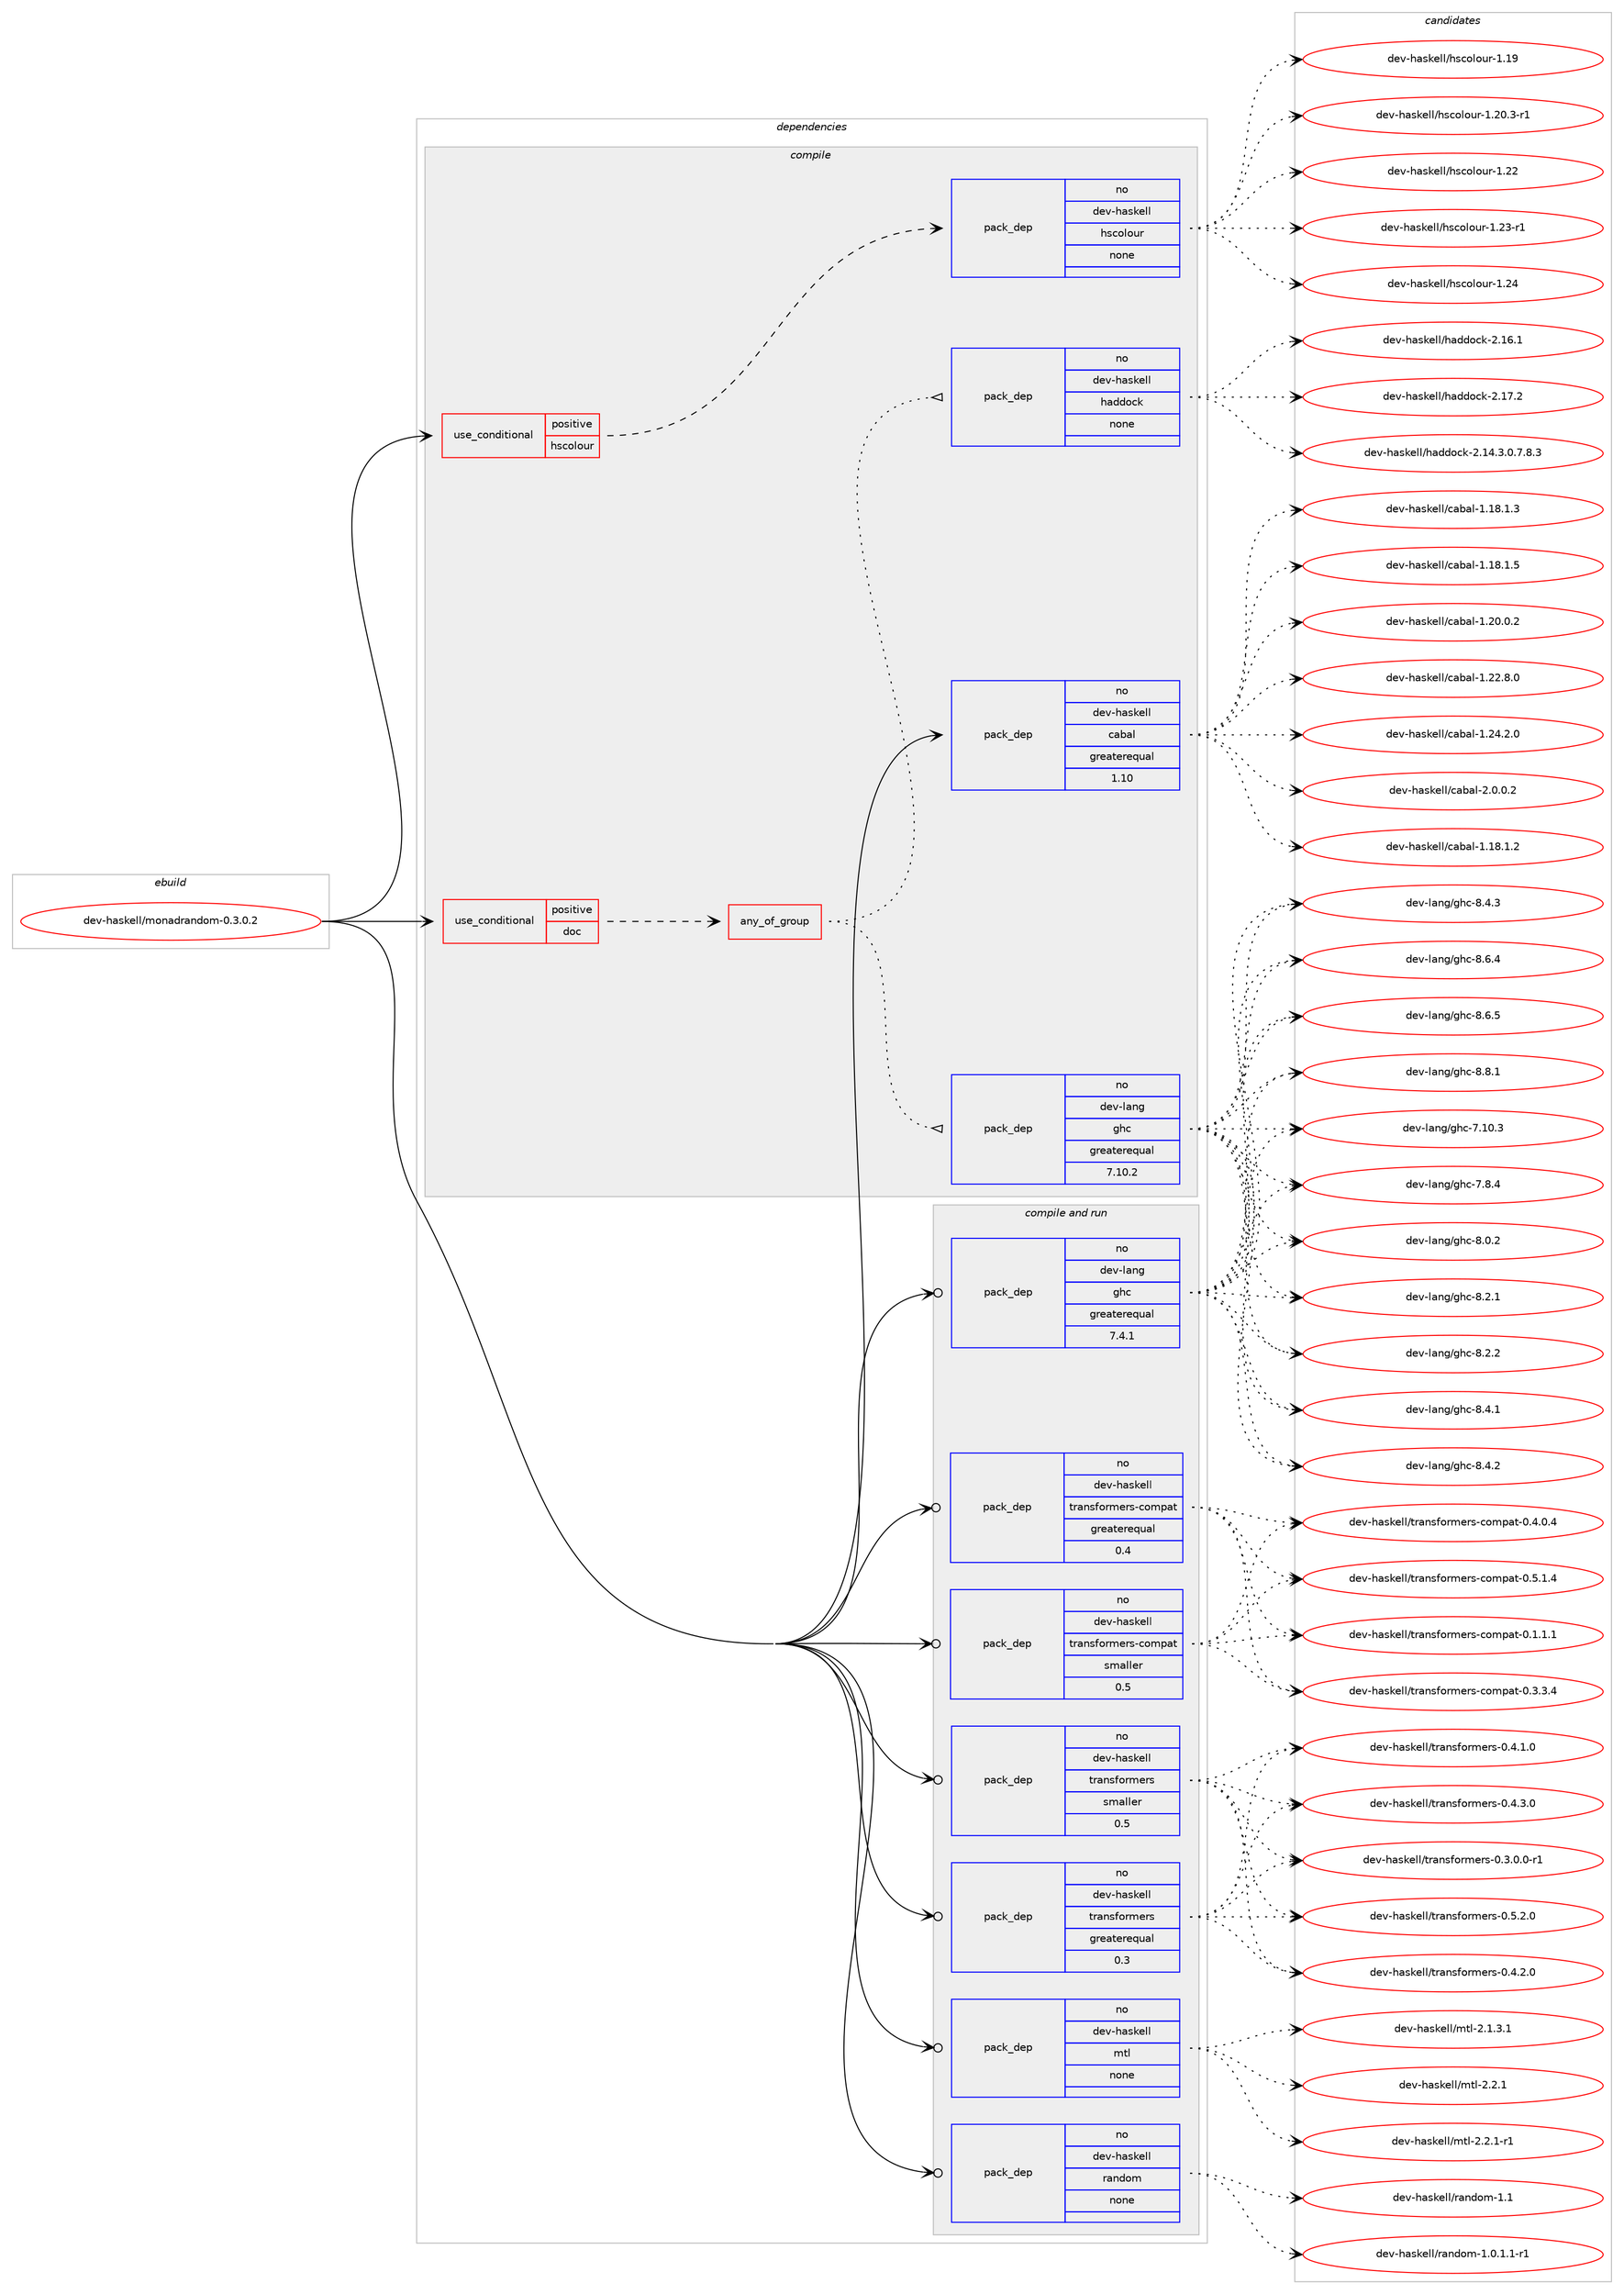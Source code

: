 digraph prolog {

# *************
# Graph options
# *************

newrank=true;
concentrate=true;
compound=true;
graph [rankdir=LR,fontname=Helvetica,fontsize=10,ranksep=1.5];#, ranksep=2.5, nodesep=0.2];
edge  [arrowhead=vee];
node  [fontname=Helvetica,fontsize=10];

# **********
# The ebuild
# **********

subgraph cluster_leftcol {
color=gray;
rank=same;
label=<<i>ebuild</i>>;
id [label="dev-haskell/monadrandom-0.3.0.2", color=red, width=4, href="../dev-haskell/monadrandom-0.3.0.2.svg"];
}

# ****************
# The dependencies
# ****************

subgraph cluster_midcol {
color=gray;
label=<<i>dependencies</i>>;
subgraph cluster_compile {
fillcolor="#eeeeee";
style=filled;
label=<<i>compile</i>>;
subgraph cond126815 {
dependency539470 [label=<<TABLE BORDER="0" CELLBORDER="1" CELLSPACING="0" CELLPADDING="4"><TR><TD ROWSPAN="3" CELLPADDING="10">use_conditional</TD></TR><TR><TD>positive</TD></TR><TR><TD>doc</TD></TR></TABLE>>, shape=none, color=red];
subgraph any10205 {
dependency539471 [label=<<TABLE BORDER="0" CELLBORDER="1" CELLSPACING="0" CELLPADDING="4"><TR><TD CELLPADDING="10">any_of_group</TD></TR></TABLE>>, shape=none, color=red];subgraph pack402093 {
dependency539472 [label=<<TABLE BORDER="0" CELLBORDER="1" CELLSPACING="0" CELLPADDING="4" WIDTH="220"><TR><TD ROWSPAN="6" CELLPADDING="30">pack_dep</TD></TR><TR><TD WIDTH="110">no</TD></TR><TR><TD>dev-haskell</TD></TR><TR><TD>haddock</TD></TR><TR><TD>none</TD></TR><TR><TD></TD></TR></TABLE>>, shape=none, color=blue];
}
dependency539471:e -> dependency539472:w [weight=20,style="dotted",arrowhead="oinv"];
subgraph pack402094 {
dependency539473 [label=<<TABLE BORDER="0" CELLBORDER="1" CELLSPACING="0" CELLPADDING="4" WIDTH="220"><TR><TD ROWSPAN="6" CELLPADDING="30">pack_dep</TD></TR><TR><TD WIDTH="110">no</TD></TR><TR><TD>dev-lang</TD></TR><TR><TD>ghc</TD></TR><TR><TD>greaterequal</TD></TR><TR><TD>7.10.2</TD></TR></TABLE>>, shape=none, color=blue];
}
dependency539471:e -> dependency539473:w [weight=20,style="dotted",arrowhead="oinv"];
}
dependency539470:e -> dependency539471:w [weight=20,style="dashed",arrowhead="vee"];
}
id:e -> dependency539470:w [weight=20,style="solid",arrowhead="vee"];
subgraph cond126816 {
dependency539474 [label=<<TABLE BORDER="0" CELLBORDER="1" CELLSPACING="0" CELLPADDING="4"><TR><TD ROWSPAN="3" CELLPADDING="10">use_conditional</TD></TR><TR><TD>positive</TD></TR><TR><TD>hscolour</TD></TR></TABLE>>, shape=none, color=red];
subgraph pack402095 {
dependency539475 [label=<<TABLE BORDER="0" CELLBORDER="1" CELLSPACING="0" CELLPADDING="4" WIDTH="220"><TR><TD ROWSPAN="6" CELLPADDING="30">pack_dep</TD></TR><TR><TD WIDTH="110">no</TD></TR><TR><TD>dev-haskell</TD></TR><TR><TD>hscolour</TD></TR><TR><TD>none</TD></TR><TR><TD></TD></TR></TABLE>>, shape=none, color=blue];
}
dependency539474:e -> dependency539475:w [weight=20,style="dashed",arrowhead="vee"];
}
id:e -> dependency539474:w [weight=20,style="solid",arrowhead="vee"];
subgraph pack402096 {
dependency539476 [label=<<TABLE BORDER="0" CELLBORDER="1" CELLSPACING="0" CELLPADDING="4" WIDTH="220"><TR><TD ROWSPAN="6" CELLPADDING="30">pack_dep</TD></TR><TR><TD WIDTH="110">no</TD></TR><TR><TD>dev-haskell</TD></TR><TR><TD>cabal</TD></TR><TR><TD>greaterequal</TD></TR><TR><TD>1.10</TD></TR></TABLE>>, shape=none, color=blue];
}
id:e -> dependency539476:w [weight=20,style="solid",arrowhead="vee"];
}
subgraph cluster_compileandrun {
fillcolor="#eeeeee";
style=filled;
label=<<i>compile and run</i>>;
subgraph pack402097 {
dependency539477 [label=<<TABLE BORDER="0" CELLBORDER="1" CELLSPACING="0" CELLPADDING="4" WIDTH="220"><TR><TD ROWSPAN="6" CELLPADDING="30">pack_dep</TD></TR><TR><TD WIDTH="110">no</TD></TR><TR><TD>dev-haskell</TD></TR><TR><TD>mtl</TD></TR><TR><TD>none</TD></TR><TR><TD></TD></TR></TABLE>>, shape=none, color=blue];
}
id:e -> dependency539477:w [weight=20,style="solid",arrowhead="odotvee"];
subgraph pack402098 {
dependency539478 [label=<<TABLE BORDER="0" CELLBORDER="1" CELLSPACING="0" CELLPADDING="4" WIDTH="220"><TR><TD ROWSPAN="6" CELLPADDING="30">pack_dep</TD></TR><TR><TD WIDTH="110">no</TD></TR><TR><TD>dev-haskell</TD></TR><TR><TD>random</TD></TR><TR><TD>none</TD></TR><TR><TD></TD></TR></TABLE>>, shape=none, color=blue];
}
id:e -> dependency539478:w [weight=20,style="solid",arrowhead="odotvee"];
subgraph pack402099 {
dependency539479 [label=<<TABLE BORDER="0" CELLBORDER="1" CELLSPACING="0" CELLPADDING="4" WIDTH="220"><TR><TD ROWSPAN="6" CELLPADDING="30">pack_dep</TD></TR><TR><TD WIDTH="110">no</TD></TR><TR><TD>dev-haskell</TD></TR><TR><TD>transformers</TD></TR><TR><TD>greaterequal</TD></TR><TR><TD>0.3</TD></TR></TABLE>>, shape=none, color=blue];
}
id:e -> dependency539479:w [weight=20,style="solid",arrowhead="odotvee"];
subgraph pack402100 {
dependency539480 [label=<<TABLE BORDER="0" CELLBORDER="1" CELLSPACING="0" CELLPADDING="4" WIDTH="220"><TR><TD ROWSPAN="6" CELLPADDING="30">pack_dep</TD></TR><TR><TD WIDTH="110">no</TD></TR><TR><TD>dev-haskell</TD></TR><TR><TD>transformers</TD></TR><TR><TD>smaller</TD></TR><TR><TD>0.5</TD></TR></TABLE>>, shape=none, color=blue];
}
id:e -> dependency539480:w [weight=20,style="solid",arrowhead="odotvee"];
subgraph pack402101 {
dependency539481 [label=<<TABLE BORDER="0" CELLBORDER="1" CELLSPACING="0" CELLPADDING="4" WIDTH="220"><TR><TD ROWSPAN="6" CELLPADDING="30">pack_dep</TD></TR><TR><TD WIDTH="110">no</TD></TR><TR><TD>dev-haskell</TD></TR><TR><TD>transformers-compat</TD></TR><TR><TD>greaterequal</TD></TR><TR><TD>0.4</TD></TR></TABLE>>, shape=none, color=blue];
}
id:e -> dependency539481:w [weight=20,style="solid",arrowhead="odotvee"];
subgraph pack402102 {
dependency539482 [label=<<TABLE BORDER="0" CELLBORDER="1" CELLSPACING="0" CELLPADDING="4" WIDTH="220"><TR><TD ROWSPAN="6" CELLPADDING="30">pack_dep</TD></TR><TR><TD WIDTH="110">no</TD></TR><TR><TD>dev-haskell</TD></TR><TR><TD>transformers-compat</TD></TR><TR><TD>smaller</TD></TR><TR><TD>0.5</TD></TR></TABLE>>, shape=none, color=blue];
}
id:e -> dependency539482:w [weight=20,style="solid",arrowhead="odotvee"];
subgraph pack402103 {
dependency539483 [label=<<TABLE BORDER="0" CELLBORDER="1" CELLSPACING="0" CELLPADDING="4" WIDTH="220"><TR><TD ROWSPAN="6" CELLPADDING="30">pack_dep</TD></TR><TR><TD WIDTH="110">no</TD></TR><TR><TD>dev-lang</TD></TR><TR><TD>ghc</TD></TR><TR><TD>greaterequal</TD></TR><TR><TD>7.4.1</TD></TR></TABLE>>, shape=none, color=blue];
}
id:e -> dependency539483:w [weight=20,style="solid",arrowhead="odotvee"];
}
subgraph cluster_run {
fillcolor="#eeeeee";
style=filled;
label=<<i>run</i>>;
}
}

# **************
# The candidates
# **************

subgraph cluster_choices {
rank=same;
color=gray;
label=<<i>candidates</i>>;

subgraph choice402093 {
color=black;
nodesep=1;
choice1001011184510497115107101108108471049710010011199107455046495246514648465546564651 [label="dev-haskell/haddock-2.14.3.0.7.8.3", color=red, width=4,href="../dev-haskell/haddock-2.14.3.0.7.8.3.svg"];
choice100101118451049711510710110810847104971001001119910745504649544649 [label="dev-haskell/haddock-2.16.1", color=red, width=4,href="../dev-haskell/haddock-2.16.1.svg"];
choice100101118451049711510710110810847104971001001119910745504649554650 [label="dev-haskell/haddock-2.17.2", color=red, width=4,href="../dev-haskell/haddock-2.17.2.svg"];
dependency539472:e -> choice1001011184510497115107101108108471049710010011199107455046495246514648465546564651:w [style=dotted,weight="100"];
dependency539472:e -> choice100101118451049711510710110810847104971001001119910745504649544649:w [style=dotted,weight="100"];
dependency539472:e -> choice100101118451049711510710110810847104971001001119910745504649554650:w [style=dotted,weight="100"];
}
subgraph choice402094 {
color=black;
nodesep=1;
choice1001011184510897110103471031049945554649484651 [label="dev-lang/ghc-7.10.3", color=red, width=4,href="../dev-lang/ghc-7.10.3.svg"];
choice10010111845108971101034710310499455546564652 [label="dev-lang/ghc-7.8.4", color=red, width=4,href="../dev-lang/ghc-7.8.4.svg"];
choice10010111845108971101034710310499455646484650 [label="dev-lang/ghc-8.0.2", color=red, width=4,href="../dev-lang/ghc-8.0.2.svg"];
choice10010111845108971101034710310499455646504649 [label="dev-lang/ghc-8.2.1", color=red, width=4,href="../dev-lang/ghc-8.2.1.svg"];
choice10010111845108971101034710310499455646504650 [label="dev-lang/ghc-8.2.2", color=red, width=4,href="../dev-lang/ghc-8.2.2.svg"];
choice10010111845108971101034710310499455646524649 [label="dev-lang/ghc-8.4.1", color=red, width=4,href="../dev-lang/ghc-8.4.1.svg"];
choice10010111845108971101034710310499455646524650 [label="dev-lang/ghc-8.4.2", color=red, width=4,href="../dev-lang/ghc-8.4.2.svg"];
choice10010111845108971101034710310499455646524651 [label="dev-lang/ghc-8.4.3", color=red, width=4,href="../dev-lang/ghc-8.4.3.svg"];
choice10010111845108971101034710310499455646544652 [label="dev-lang/ghc-8.6.4", color=red, width=4,href="../dev-lang/ghc-8.6.4.svg"];
choice10010111845108971101034710310499455646544653 [label="dev-lang/ghc-8.6.5", color=red, width=4,href="../dev-lang/ghc-8.6.5.svg"];
choice10010111845108971101034710310499455646564649 [label="dev-lang/ghc-8.8.1", color=red, width=4,href="../dev-lang/ghc-8.8.1.svg"];
dependency539473:e -> choice1001011184510897110103471031049945554649484651:w [style=dotted,weight="100"];
dependency539473:e -> choice10010111845108971101034710310499455546564652:w [style=dotted,weight="100"];
dependency539473:e -> choice10010111845108971101034710310499455646484650:w [style=dotted,weight="100"];
dependency539473:e -> choice10010111845108971101034710310499455646504649:w [style=dotted,weight="100"];
dependency539473:e -> choice10010111845108971101034710310499455646504650:w [style=dotted,weight="100"];
dependency539473:e -> choice10010111845108971101034710310499455646524649:w [style=dotted,weight="100"];
dependency539473:e -> choice10010111845108971101034710310499455646524650:w [style=dotted,weight="100"];
dependency539473:e -> choice10010111845108971101034710310499455646524651:w [style=dotted,weight="100"];
dependency539473:e -> choice10010111845108971101034710310499455646544652:w [style=dotted,weight="100"];
dependency539473:e -> choice10010111845108971101034710310499455646544653:w [style=dotted,weight="100"];
dependency539473:e -> choice10010111845108971101034710310499455646564649:w [style=dotted,weight="100"];
}
subgraph choice402095 {
color=black;
nodesep=1;
choice100101118451049711510710110810847104115991111081111171144549464957 [label="dev-haskell/hscolour-1.19", color=red, width=4,href="../dev-haskell/hscolour-1.19.svg"];
choice10010111845104971151071011081084710411599111108111117114454946504846514511449 [label="dev-haskell/hscolour-1.20.3-r1", color=red, width=4,href="../dev-haskell/hscolour-1.20.3-r1.svg"];
choice100101118451049711510710110810847104115991111081111171144549465050 [label="dev-haskell/hscolour-1.22", color=red, width=4,href="../dev-haskell/hscolour-1.22.svg"];
choice1001011184510497115107101108108471041159911110811111711445494650514511449 [label="dev-haskell/hscolour-1.23-r1", color=red, width=4,href="../dev-haskell/hscolour-1.23-r1.svg"];
choice100101118451049711510710110810847104115991111081111171144549465052 [label="dev-haskell/hscolour-1.24", color=red, width=4,href="../dev-haskell/hscolour-1.24.svg"];
dependency539475:e -> choice100101118451049711510710110810847104115991111081111171144549464957:w [style=dotted,weight="100"];
dependency539475:e -> choice10010111845104971151071011081084710411599111108111117114454946504846514511449:w [style=dotted,weight="100"];
dependency539475:e -> choice100101118451049711510710110810847104115991111081111171144549465050:w [style=dotted,weight="100"];
dependency539475:e -> choice1001011184510497115107101108108471041159911110811111711445494650514511449:w [style=dotted,weight="100"];
dependency539475:e -> choice100101118451049711510710110810847104115991111081111171144549465052:w [style=dotted,weight="100"];
}
subgraph choice402096 {
color=black;
nodesep=1;
choice10010111845104971151071011081084799979897108454946495646494650 [label="dev-haskell/cabal-1.18.1.2", color=red, width=4,href="../dev-haskell/cabal-1.18.1.2.svg"];
choice10010111845104971151071011081084799979897108454946495646494651 [label="dev-haskell/cabal-1.18.1.3", color=red, width=4,href="../dev-haskell/cabal-1.18.1.3.svg"];
choice10010111845104971151071011081084799979897108454946495646494653 [label="dev-haskell/cabal-1.18.1.5", color=red, width=4,href="../dev-haskell/cabal-1.18.1.5.svg"];
choice10010111845104971151071011081084799979897108454946504846484650 [label="dev-haskell/cabal-1.20.0.2", color=red, width=4,href="../dev-haskell/cabal-1.20.0.2.svg"];
choice10010111845104971151071011081084799979897108454946505046564648 [label="dev-haskell/cabal-1.22.8.0", color=red, width=4,href="../dev-haskell/cabal-1.22.8.0.svg"];
choice10010111845104971151071011081084799979897108454946505246504648 [label="dev-haskell/cabal-1.24.2.0", color=red, width=4,href="../dev-haskell/cabal-1.24.2.0.svg"];
choice100101118451049711510710110810847999798971084550464846484650 [label="dev-haskell/cabal-2.0.0.2", color=red, width=4,href="../dev-haskell/cabal-2.0.0.2.svg"];
dependency539476:e -> choice10010111845104971151071011081084799979897108454946495646494650:w [style=dotted,weight="100"];
dependency539476:e -> choice10010111845104971151071011081084799979897108454946495646494651:w [style=dotted,weight="100"];
dependency539476:e -> choice10010111845104971151071011081084799979897108454946495646494653:w [style=dotted,weight="100"];
dependency539476:e -> choice10010111845104971151071011081084799979897108454946504846484650:w [style=dotted,weight="100"];
dependency539476:e -> choice10010111845104971151071011081084799979897108454946505046564648:w [style=dotted,weight="100"];
dependency539476:e -> choice10010111845104971151071011081084799979897108454946505246504648:w [style=dotted,weight="100"];
dependency539476:e -> choice100101118451049711510710110810847999798971084550464846484650:w [style=dotted,weight="100"];
}
subgraph choice402097 {
color=black;
nodesep=1;
choice1001011184510497115107101108108471091161084550464946514649 [label="dev-haskell/mtl-2.1.3.1", color=red, width=4,href="../dev-haskell/mtl-2.1.3.1.svg"];
choice100101118451049711510710110810847109116108455046504649 [label="dev-haskell/mtl-2.2.1", color=red, width=4,href="../dev-haskell/mtl-2.2.1.svg"];
choice1001011184510497115107101108108471091161084550465046494511449 [label="dev-haskell/mtl-2.2.1-r1", color=red, width=4,href="../dev-haskell/mtl-2.2.1-r1.svg"];
dependency539477:e -> choice1001011184510497115107101108108471091161084550464946514649:w [style=dotted,weight="100"];
dependency539477:e -> choice100101118451049711510710110810847109116108455046504649:w [style=dotted,weight="100"];
dependency539477:e -> choice1001011184510497115107101108108471091161084550465046494511449:w [style=dotted,weight="100"];
}
subgraph choice402098 {
color=black;
nodesep=1;
choice1001011184510497115107101108108471149711010011110945494648464946494511449 [label="dev-haskell/random-1.0.1.1-r1", color=red, width=4,href="../dev-haskell/random-1.0.1.1-r1.svg"];
choice1001011184510497115107101108108471149711010011110945494649 [label="dev-haskell/random-1.1", color=red, width=4,href="../dev-haskell/random-1.1.svg"];
dependency539478:e -> choice1001011184510497115107101108108471149711010011110945494648464946494511449:w [style=dotted,weight="100"];
dependency539478:e -> choice1001011184510497115107101108108471149711010011110945494649:w [style=dotted,weight="100"];
}
subgraph choice402099 {
color=black;
nodesep=1;
choice1001011184510497115107101108108471161149711011510211111410910111411545484651464846484511449 [label="dev-haskell/transformers-0.3.0.0-r1", color=red, width=4,href="../dev-haskell/transformers-0.3.0.0-r1.svg"];
choice100101118451049711510710110810847116114971101151021111141091011141154548465246494648 [label="dev-haskell/transformers-0.4.1.0", color=red, width=4,href="../dev-haskell/transformers-0.4.1.0.svg"];
choice100101118451049711510710110810847116114971101151021111141091011141154548465246504648 [label="dev-haskell/transformers-0.4.2.0", color=red, width=4,href="../dev-haskell/transformers-0.4.2.0.svg"];
choice100101118451049711510710110810847116114971101151021111141091011141154548465246514648 [label="dev-haskell/transformers-0.4.3.0", color=red, width=4,href="../dev-haskell/transformers-0.4.3.0.svg"];
choice100101118451049711510710110810847116114971101151021111141091011141154548465346504648 [label="dev-haskell/transformers-0.5.2.0", color=red, width=4,href="../dev-haskell/transformers-0.5.2.0.svg"];
dependency539479:e -> choice1001011184510497115107101108108471161149711011510211111410910111411545484651464846484511449:w [style=dotted,weight="100"];
dependency539479:e -> choice100101118451049711510710110810847116114971101151021111141091011141154548465246494648:w [style=dotted,weight="100"];
dependency539479:e -> choice100101118451049711510710110810847116114971101151021111141091011141154548465246504648:w [style=dotted,weight="100"];
dependency539479:e -> choice100101118451049711510710110810847116114971101151021111141091011141154548465246514648:w [style=dotted,weight="100"];
dependency539479:e -> choice100101118451049711510710110810847116114971101151021111141091011141154548465346504648:w [style=dotted,weight="100"];
}
subgraph choice402100 {
color=black;
nodesep=1;
choice1001011184510497115107101108108471161149711011510211111410910111411545484651464846484511449 [label="dev-haskell/transformers-0.3.0.0-r1", color=red, width=4,href="../dev-haskell/transformers-0.3.0.0-r1.svg"];
choice100101118451049711510710110810847116114971101151021111141091011141154548465246494648 [label="dev-haskell/transformers-0.4.1.0", color=red, width=4,href="../dev-haskell/transformers-0.4.1.0.svg"];
choice100101118451049711510710110810847116114971101151021111141091011141154548465246504648 [label="dev-haskell/transformers-0.4.2.0", color=red, width=4,href="../dev-haskell/transformers-0.4.2.0.svg"];
choice100101118451049711510710110810847116114971101151021111141091011141154548465246514648 [label="dev-haskell/transformers-0.4.3.0", color=red, width=4,href="../dev-haskell/transformers-0.4.3.0.svg"];
choice100101118451049711510710110810847116114971101151021111141091011141154548465346504648 [label="dev-haskell/transformers-0.5.2.0", color=red, width=4,href="../dev-haskell/transformers-0.5.2.0.svg"];
dependency539480:e -> choice1001011184510497115107101108108471161149711011510211111410910111411545484651464846484511449:w [style=dotted,weight="100"];
dependency539480:e -> choice100101118451049711510710110810847116114971101151021111141091011141154548465246494648:w [style=dotted,weight="100"];
dependency539480:e -> choice100101118451049711510710110810847116114971101151021111141091011141154548465246504648:w [style=dotted,weight="100"];
dependency539480:e -> choice100101118451049711510710110810847116114971101151021111141091011141154548465246514648:w [style=dotted,weight="100"];
dependency539480:e -> choice100101118451049711510710110810847116114971101151021111141091011141154548465346504648:w [style=dotted,weight="100"];
}
subgraph choice402101 {
color=black;
nodesep=1;
choice100101118451049711510710110810847116114971101151021111141091011141154599111109112971164548464946494649 [label="dev-haskell/transformers-compat-0.1.1.1", color=red, width=4,href="../dev-haskell/transformers-compat-0.1.1.1.svg"];
choice100101118451049711510710110810847116114971101151021111141091011141154599111109112971164548465146514652 [label="dev-haskell/transformers-compat-0.3.3.4", color=red, width=4,href="../dev-haskell/transformers-compat-0.3.3.4.svg"];
choice100101118451049711510710110810847116114971101151021111141091011141154599111109112971164548465246484652 [label="dev-haskell/transformers-compat-0.4.0.4", color=red, width=4,href="../dev-haskell/transformers-compat-0.4.0.4.svg"];
choice100101118451049711510710110810847116114971101151021111141091011141154599111109112971164548465346494652 [label="dev-haskell/transformers-compat-0.5.1.4", color=red, width=4,href="../dev-haskell/transformers-compat-0.5.1.4.svg"];
dependency539481:e -> choice100101118451049711510710110810847116114971101151021111141091011141154599111109112971164548464946494649:w [style=dotted,weight="100"];
dependency539481:e -> choice100101118451049711510710110810847116114971101151021111141091011141154599111109112971164548465146514652:w [style=dotted,weight="100"];
dependency539481:e -> choice100101118451049711510710110810847116114971101151021111141091011141154599111109112971164548465246484652:w [style=dotted,weight="100"];
dependency539481:e -> choice100101118451049711510710110810847116114971101151021111141091011141154599111109112971164548465346494652:w [style=dotted,weight="100"];
}
subgraph choice402102 {
color=black;
nodesep=1;
choice100101118451049711510710110810847116114971101151021111141091011141154599111109112971164548464946494649 [label="dev-haskell/transformers-compat-0.1.1.1", color=red, width=4,href="../dev-haskell/transformers-compat-0.1.1.1.svg"];
choice100101118451049711510710110810847116114971101151021111141091011141154599111109112971164548465146514652 [label="dev-haskell/transformers-compat-0.3.3.4", color=red, width=4,href="../dev-haskell/transformers-compat-0.3.3.4.svg"];
choice100101118451049711510710110810847116114971101151021111141091011141154599111109112971164548465246484652 [label="dev-haskell/transformers-compat-0.4.0.4", color=red, width=4,href="../dev-haskell/transformers-compat-0.4.0.4.svg"];
choice100101118451049711510710110810847116114971101151021111141091011141154599111109112971164548465346494652 [label="dev-haskell/transformers-compat-0.5.1.4", color=red, width=4,href="../dev-haskell/transformers-compat-0.5.1.4.svg"];
dependency539482:e -> choice100101118451049711510710110810847116114971101151021111141091011141154599111109112971164548464946494649:w [style=dotted,weight="100"];
dependency539482:e -> choice100101118451049711510710110810847116114971101151021111141091011141154599111109112971164548465146514652:w [style=dotted,weight="100"];
dependency539482:e -> choice100101118451049711510710110810847116114971101151021111141091011141154599111109112971164548465246484652:w [style=dotted,weight="100"];
dependency539482:e -> choice100101118451049711510710110810847116114971101151021111141091011141154599111109112971164548465346494652:w [style=dotted,weight="100"];
}
subgraph choice402103 {
color=black;
nodesep=1;
choice1001011184510897110103471031049945554649484651 [label="dev-lang/ghc-7.10.3", color=red, width=4,href="../dev-lang/ghc-7.10.3.svg"];
choice10010111845108971101034710310499455546564652 [label="dev-lang/ghc-7.8.4", color=red, width=4,href="../dev-lang/ghc-7.8.4.svg"];
choice10010111845108971101034710310499455646484650 [label="dev-lang/ghc-8.0.2", color=red, width=4,href="../dev-lang/ghc-8.0.2.svg"];
choice10010111845108971101034710310499455646504649 [label="dev-lang/ghc-8.2.1", color=red, width=4,href="../dev-lang/ghc-8.2.1.svg"];
choice10010111845108971101034710310499455646504650 [label="dev-lang/ghc-8.2.2", color=red, width=4,href="../dev-lang/ghc-8.2.2.svg"];
choice10010111845108971101034710310499455646524649 [label="dev-lang/ghc-8.4.1", color=red, width=4,href="../dev-lang/ghc-8.4.1.svg"];
choice10010111845108971101034710310499455646524650 [label="dev-lang/ghc-8.4.2", color=red, width=4,href="../dev-lang/ghc-8.4.2.svg"];
choice10010111845108971101034710310499455646524651 [label="dev-lang/ghc-8.4.3", color=red, width=4,href="../dev-lang/ghc-8.4.3.svg"];
choice10010111845108971101034710310499455646544652 [label="dev-lang/ghc-8.6.4", color=red, width=4,href="../dev-lang/ghc-8.6.4.svg"];
choice10010111845108971101034710310499455646544653 [label="dev-lang/ghc-8.6.5", color=red, width=4,href="../dev-lang/ghc-8.6.5.svg"];
choice10010111845108971101034710310499455646564649 [label="dev-lang/ghc-8.8.1", color=red, width=4,href="../dev-lang/ghc-8.8.1.svg"];
dependency539483:e -> choice1001011184510897110103471031049945554649484651:w [style=dotted,weight="100"];
dependency539483:e -> choice10010111845108971101034710310499455546564652:w [style=dotted,weight="100"];
dependency539483:e -> choice10010111845108971101034710310499455646484650:w [style=dotted,weight="100"];
dependency539483:e -> choice10010111845108971101034710310499455646504649:w [style=dotted,weight="100"];
dependency539483:e -> choice10010111845108971101034710310499455646504650:w [style=dotted,weight="100"];
dependency539483:e -> choice10010111845108971101034710310499455646524649:w [style=dotted,weight="100"];
dependency539483:e -> choice10010111845108971101034710310499455646524650:w [style=dotted,weight="100"];
dependency539483:e -> choice10010111845108971101034710310499455646524651:w [style=dotted,weight="100"];
dependency539483:e -> choice10010111845108971101034710310499455646544652:w [style=dotted,weight="100"];
dependency539483:e -> choice10010111845108971101034710310499455646544653:w [style=dotted,weight="100"];
dependency539483:e -> choice10010111845108971101034710310499455646564649:w [style=dotted,weight="100"];
}
}

}
